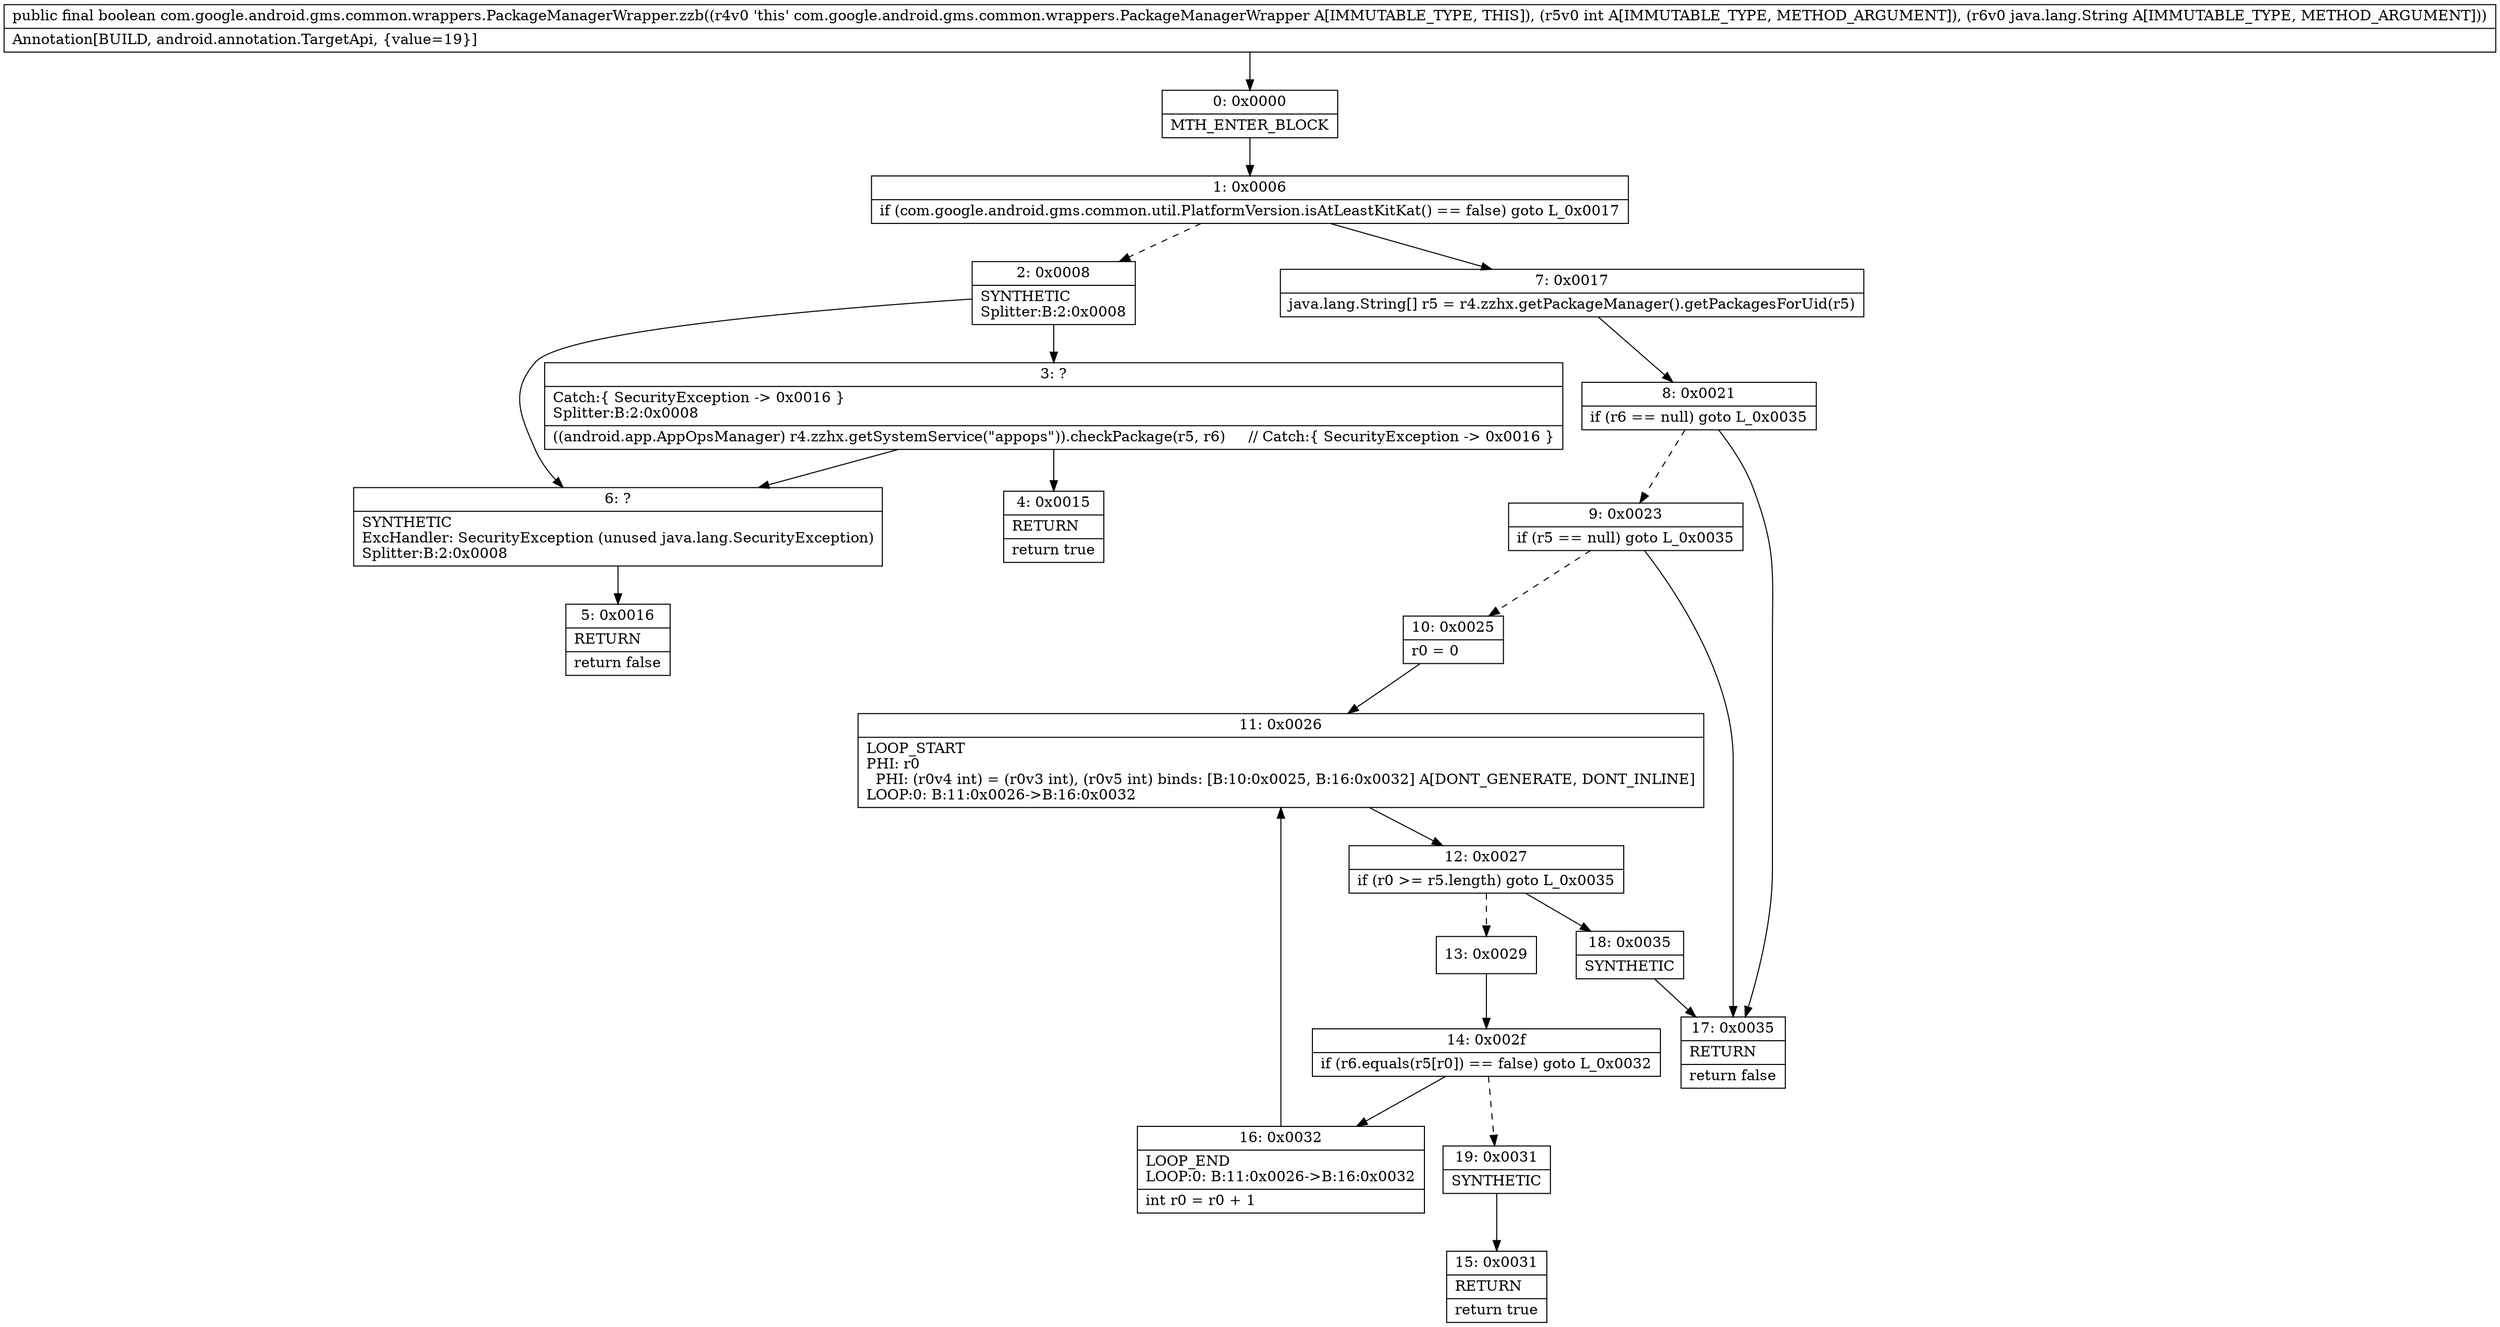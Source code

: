 digraph "CFG forcom.google.android.gms.common.wrappers.PackageManagerWrapper.zzb(ILjava\/lang\/String;)Z" {
Node_0 [shape=record,label="{0\:\ 0x0000|MTH_ENTER_BLOCK\l}"];
Node_1 [shape=record,label="{1\:\ 0x0006|if (com.google.android.gms.common.util.PlatformVersion.isAtLeastKitKat() == false) goto L_0x0017\l}"];
Node_2 [shape=record,label="{2\:\ 0x0008|SYNTHETIC\lSplitter:B:2:0x0008\l}"];
Node_3 [shape=record,label="{3\:\ ?|Catch:\{ SecurityException \-\> 0x0016 \}\lSplitter:B:2:0x0008\l|((android.app.AppOpsManager) r4.zzhx.getSystemService(\"appops\")).checkPackage(r5, r6)     \/\/ Catch:\{ SecurityException \-\> 0x0016 \}\l}"];
Node_4 [shape=record,label="{4\:\ 0x0015|RETURN\l|return true\l}"];
Node_5 [shape=record,label="{5\:\ 0x0016|RETURN\l|return false\l}"];
Node_6 [shape=record,label="{6\:\ ?|SYNTHETIC\lExcHandler: SecurityException (unused java.lang.SecurityException)\lSplitter:B:2:0x0008\l}"];
Node_7 [shape=record,label="{7\:\ 0x0017|java.lang.String[] r5 = r4.zzhx.getPackageManager().getPackagesForUid(r5)\l}"];
Node_8 [shape=record,label="{8\:\ 0x0021|if (r6 == null) goto L_0x0035\l}"];
Node_9 [shape=record,label="{9\:\ 0x0023|if (r5 == null) goto L_0x0035\l}"];
Node_10 [shape=record,label="{10\:\ 0x0025|r0 = 0\l}"];
Node_11 [shape=record,label="{11\:\ 0x0026|LOOP_START\lPHI: r0 \l  PHI: (r0v4 int) = (r0v3 int), (r0v5 int) binds: [B:10:0x0025, B:16:0x0032] A[DONT_GENERATE, DONT_INLINE]\lLOOP:0: B:11:0x0026\-\>B:16:0x0032\l}"];
Node_12 [shape=record,label="{12\:\ 0x0027|if (r0 \>= r5.length) goto L_0x0035\l}"];
Node_13 [shape=record,label="{13\:\ 0x0029}"];
Node_14 [shape=record,label="{14\:\ 0x002f|if (r6.equals(r5[r0]) == false) goto L_0x0032\l}"];
Node_15 [shape=record,label="{15\:\ 0x0031|RETURN\l|return true\l}"];
Node_16 [shape=record,label="{16\:\ 0x0032|LOOP_END\lLOOP:0: B:11:0x0026\-\>B:16:0x0032\l|int r0 = r0 + 1\l}"];
Node_17 [shape=record,label="{17\:\ 0x0035|RETURN\l|return false\l}"];
Node_18 [shape=record,label="{18\:\ 0x0035|SYNTHETIC\l}"];
Node_19 [shape=record,label="{19\:\ 0x0031|SYNTHETIC\l}"];
MethodNode[shape=record,label="{public final boolean com.google.android.gms.common.wrappers.PackageManagerWrapper.zzb((r4v0 'this' com.google.android.gms.common.wrappers.PackageManagerWrapper A[IMMUTABLE_TYPE, THIS]), (r5v0 int A[IMMUTABLE_TYPE, METHOD_ARGUMENT]), (r6v0 java.lang.String A[IMMUTABLE_TYPE, METHOD_ARGUMENT]))  | Annotation[BUILD, android.annotation.TargetApi, \{value=19\}]\l}"];
MethodNode -> Node_0;
Node_0 -> Node_1;
Node_1 -> Node_2[style=dashed];
Node_1 -> Node_7;
Node_2 -> Node_3;
Node_2 -> Node_6;
Node_3 -> Node_4;
Node_3 -> Node_6;
Node_6 -> Node_5;
Node_7 -> Node_8;
Node_8 -> Node_9[style=dashed];
Node_8 -> Node_17;
Node_9 -> Node_10[style=dashed];
Node_9 -> Node_17;
Node_10 -> Node_11;
Node_11 -> Node_12;
Node_12 -> Node_13[style=dashed];
Node_12 -> Node_18;
Node_13 -> Node_14;
Node_14 -> Node_16;
Node_14 -> Node_19[style=dashed];
Node_16 -> Node_11;
Node_18 -> Node_17;
Node_19 -> Node_15;
}

